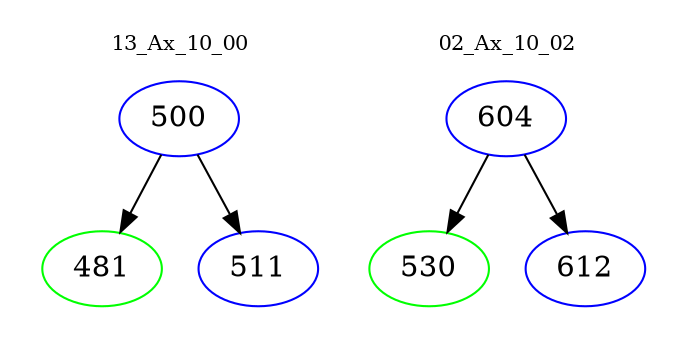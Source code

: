 digraph{
subgraph cluster_0 {
color = white
label = "13_Ax_10_00";
fontsize=10;
T0_500 [label="500", color="blue"]
T0_500 -> T0_481 [color="black"]
T0_481 [label="481", color="green"]
T0_500 -> T0_511 [color="black"]
T0_511 [label="511", color="blue"]
}
subgraph cluster_1 {
color = white
label = "02_Ax_10_02";
fontsize=10;
T1_604 [label="604", color="blue"]
T1_604 -> T1_530 [color="black"]
T1_530 [label="530", color="green"]
T1_604 -> T1_612 [color="black"]
T1_612 [label="612", color="blue"]
}
}
